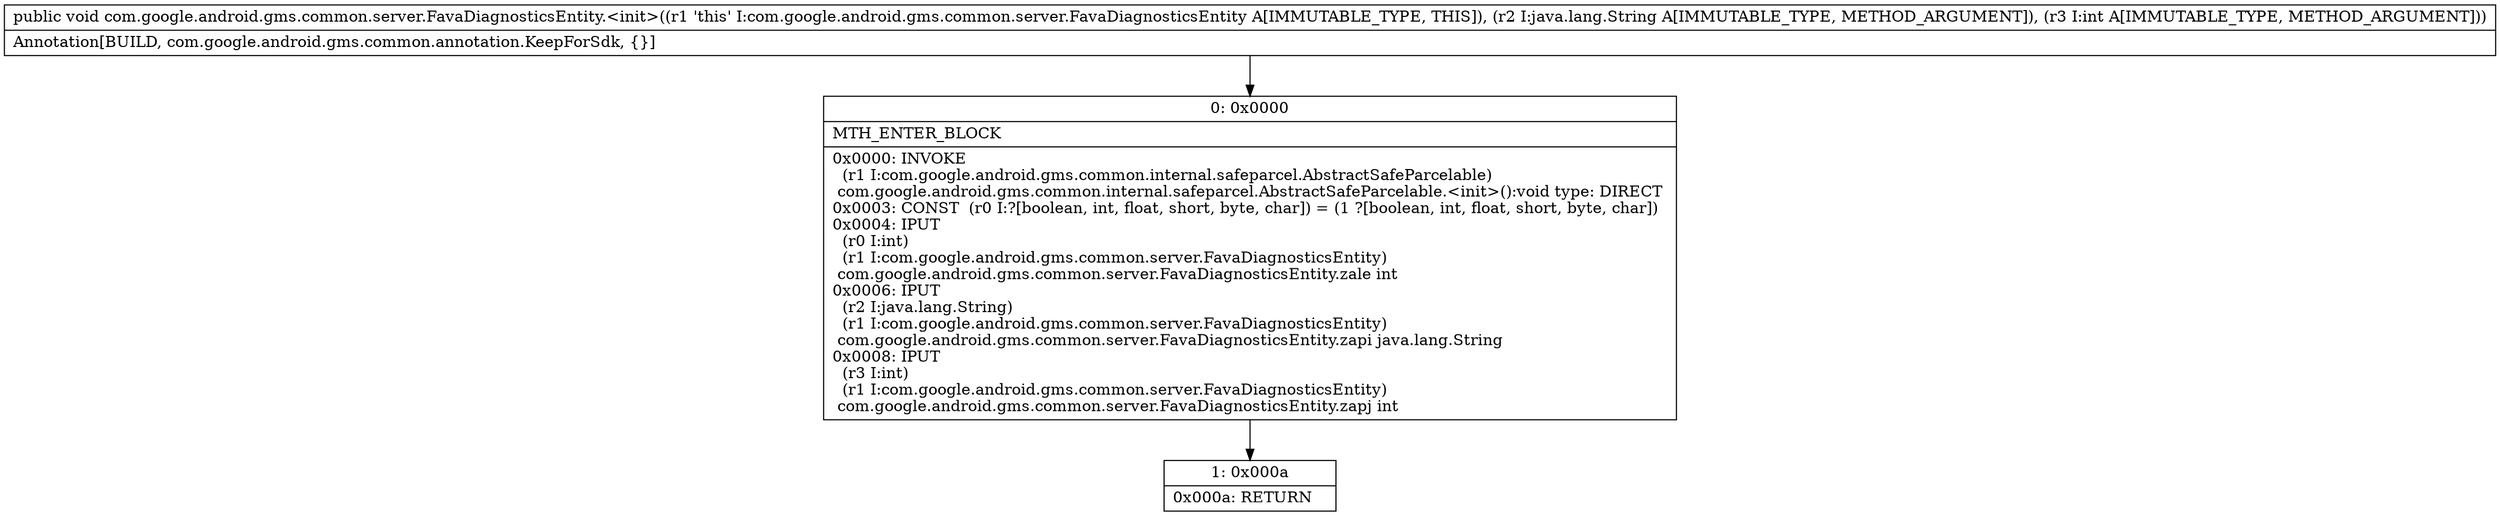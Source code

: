 digraph "CFG forcom.google.android.gms.common.server.FavaDiagnosticsEntity.\<init\>(Ljava\/lang\/String;I)V" {
Node_0 [shape=record,label="{0\:\ 0x0000|MTH_ENTER_BLOCK\l|0x0000: INVOKE  \l  (r1 I:com.google.android.gms.common.internal.safeparcel.AbstractSafeParcelable)\l com.google.android.gms.common.internal.safeparcel.AbstractSafeParcelable.\<init\>():void type: DIRECT \l0x0003: CONST  (r0 I:?[boolean, int, float, short, byte, char]) = (1 ?[boolean, int, float, short, byte, char]) \l0x0004: IPUT  \l  (r0 I:int)\l  (r1 I:com.google.android.gms.common.server.FavaDiagnosticsEntity)\l com.google.android.gms.common.server.FavaDiagnosticsEntity.zale int \l0x0006: IPUT  \l  (r2 I:java.lang.String)\l  (r1 I:com.google.android.gms.common.server.FavaDiagnosticsEntity)\l com.google.android.gms.common.server.FavaDiagnosticsEntity.zapi java.lang.String \l0x0008: IPUT  \l  (r3 I:int)\l  (r1 I:com.google.android.gms.common.server.FavaDiagnosticsEntity)\l com.google.android.gms.common.server.FavaDiagnosticsEntity.zapj int \l}"];
Node_1 [shape=record,label="{1\:\ 0x000a|0x000a: RETURN   \l}"];
MethodNode[shape=record,label="{public void com.google.android.gms.common.server.FavaDiagnosticsEntity.\<init\>((r1 'this' I:com.google.android.gms.common.server.FavaDiagnosticsEntity A[IMMUTABLE_TYPE, THIS]), (r2 I:java.lang.String A[IMMUTABLE_TYPE, METHOD_ARGUMENT]), (r3 I:int A[IMMUTABLE_TYPE, METHOD_ARGUMENT]))  | Annotation[BUILD, com.google.android.gms.common.annotation.KeepForSdk, \{\}]\l}"];
MethodNode -> Node_0;
Node_0 -> Node_1;
}

